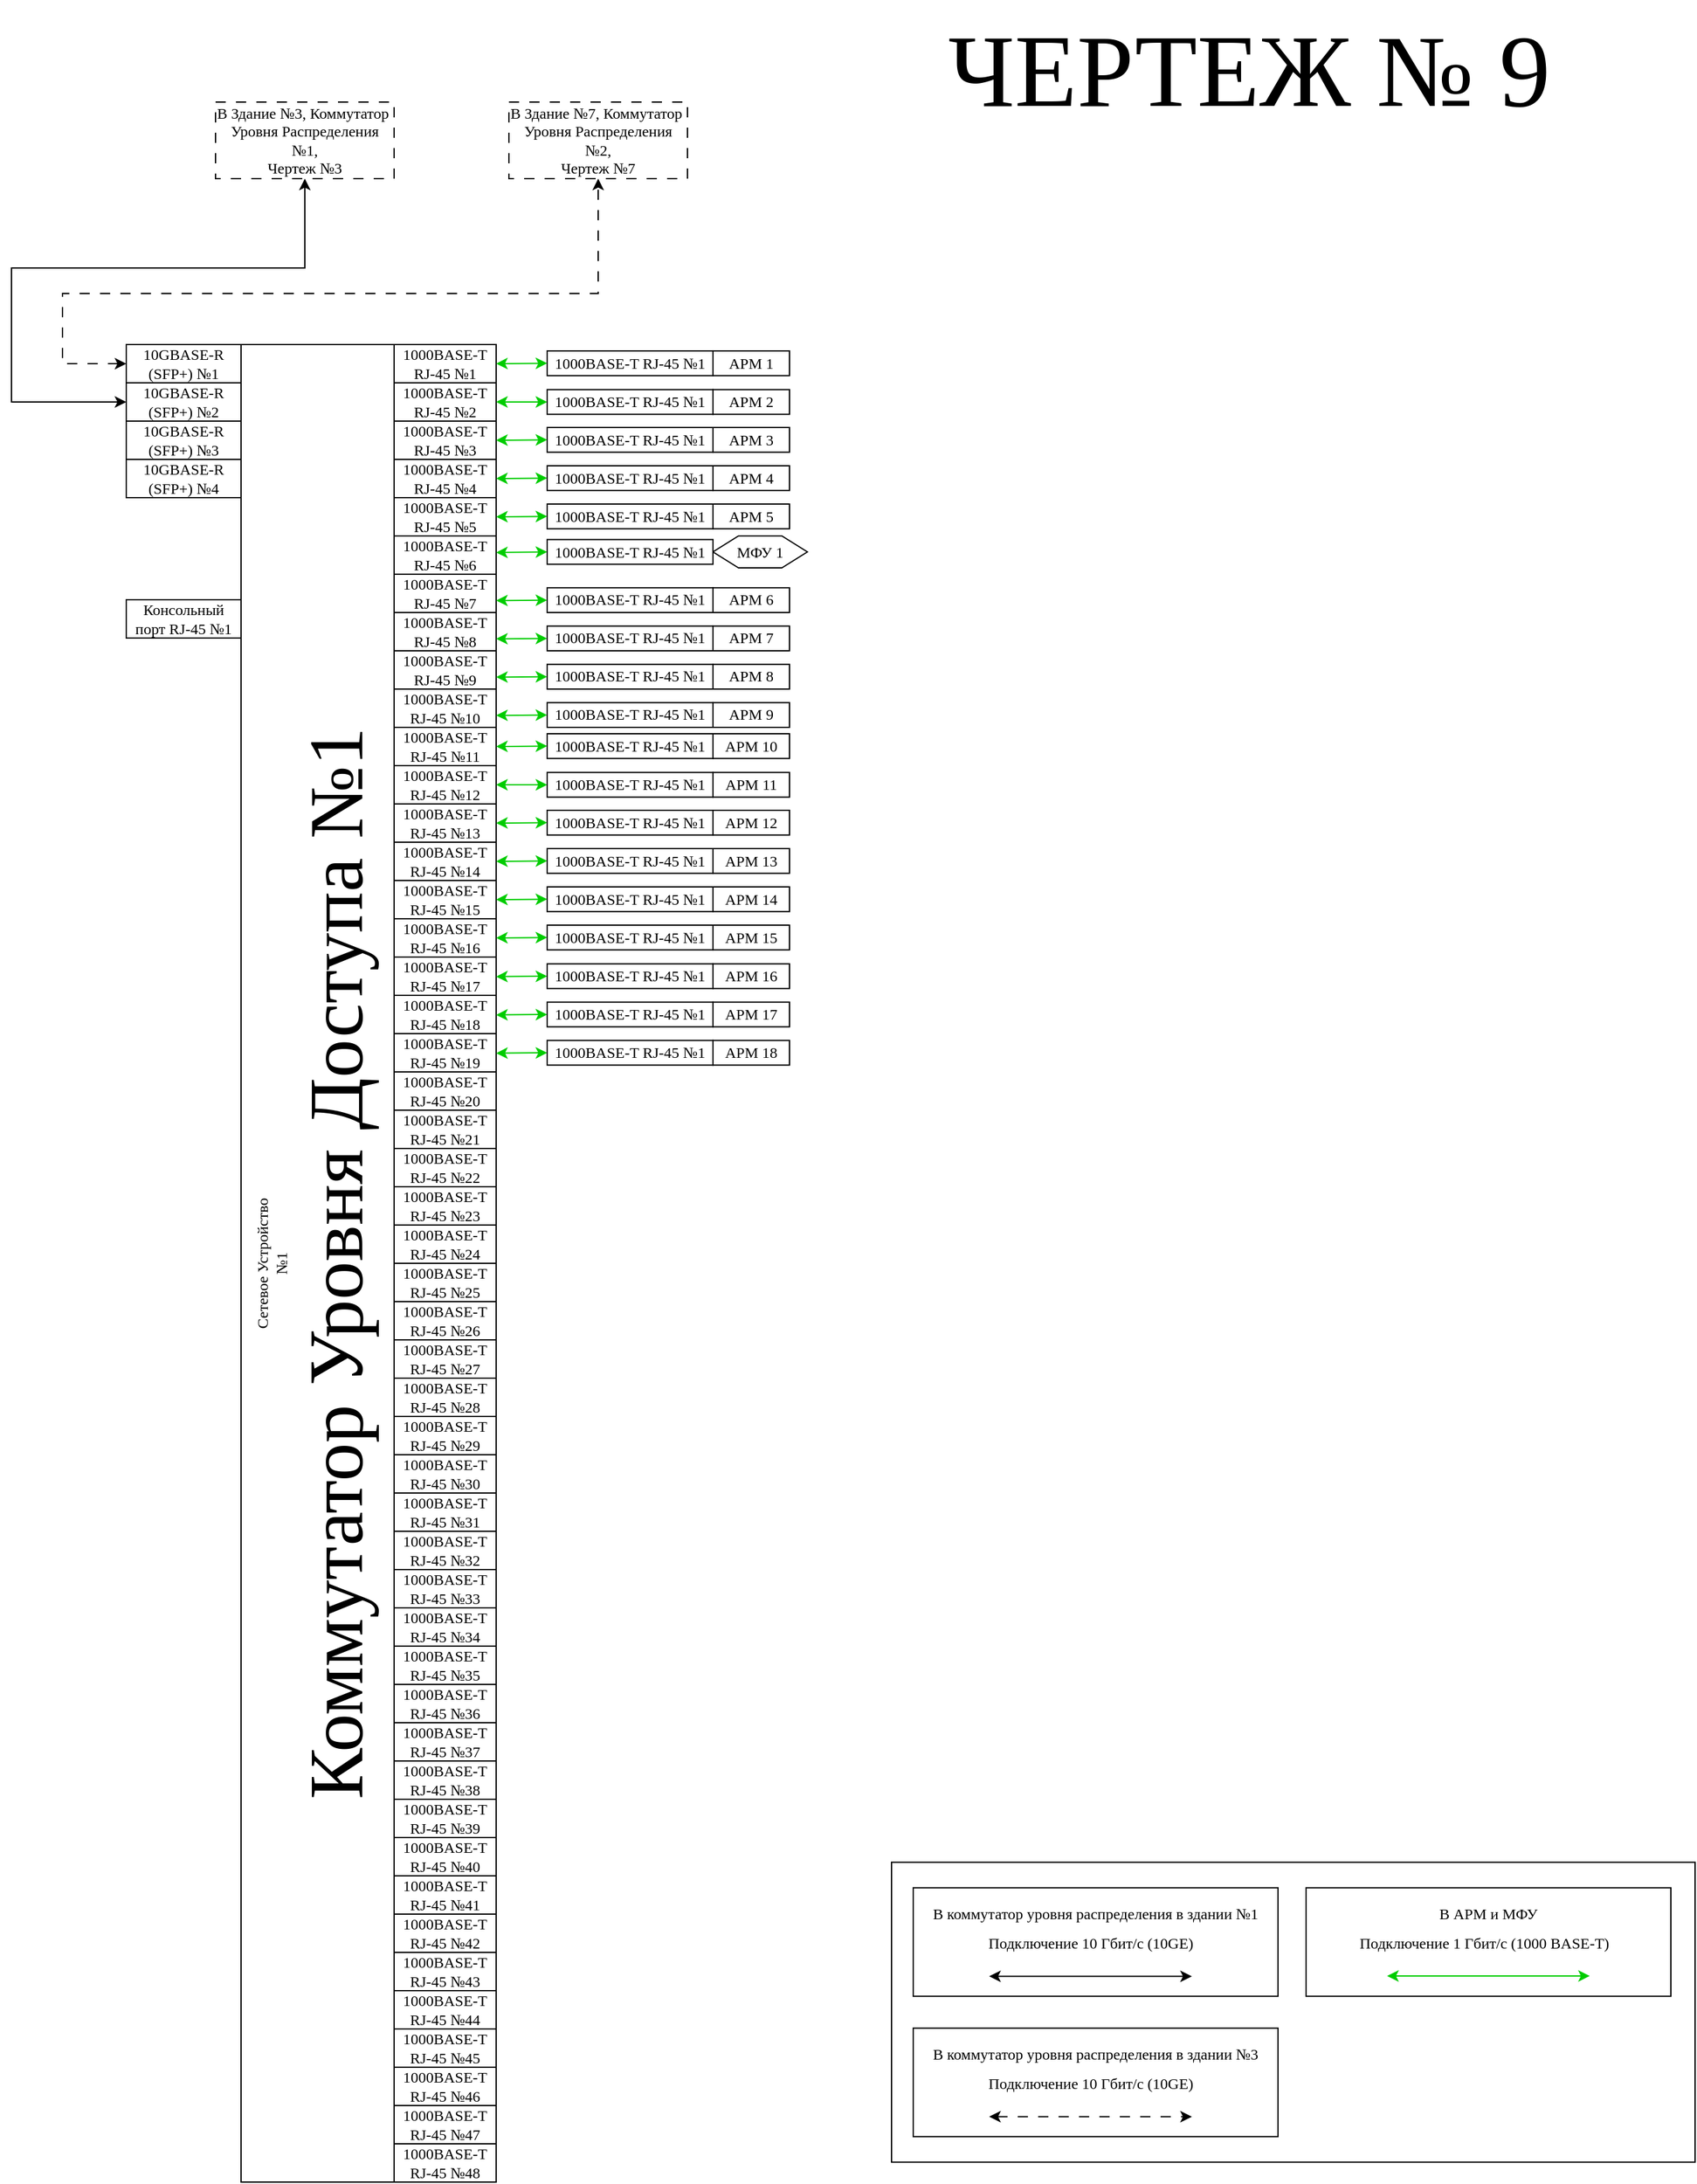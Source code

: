 <mxfile version="24.4.10" type="device">
  <diagram name="Страница — 1" id="XiQpm0jNWGv7Rn1aHyVG">
    <mxGraphModel dx="2759" dy="1755" grid="1" gridSize="10" guides="1" tooltips="1" connect="1" arrows="1" fold="1" page="1" pageScale="1" pageWidth="827" pageHeight="1169" math="0" shadow="0">
      <root>
        <mxCell id="0" />
        <mxCell id="1" parent="0" />
        <mxCell id="OFPGEUJN2Y198CotKGJO-129" value="&lt;font style=&quot;font-size: 80px;&quot;&gt;ЧЕРТЕЖ № 9&lt;/font&gt;" style="text;html=1;align=center;verticalAlign=middle;resizable=0;points=[];autosize=1;strokeColor=none;fillColor=none;fontFamily=Times New Roman;" parent="1" vertex="1">
          <mxGeometry x="-750" y="-1130" width="500" height="110" as="geometry" />
        </mxCell>
        <mxCell id="OFPGEUJN2Y198CotKGJO-131" value="В Здание №3, Коммутатор&amp;nbsp; Уровня Распределения №1,&lt;div&gt;Чертеж №3&lt;/div&gt;" style="rounded=0;whiteSpace=wrap;html=1;dashed=1;dashPattern=8 8;fontFamily=Times New Roman;" parent="1" vertex="1">
          <mxGeometry x="-1310" y="-1050" width="140" height="60" as="geometry" />
        </mxCell>
        <mxCell id="SGEBwbaLK6kEgfYzg3Sn-1" value="" style="group;strokeWidth=1;fontFamily=Times New Roman;horizontal=0;" parent="1" vertex="1" connectable="0">
          <mxGeometry x="-1380" y="-860" width="290" height="1440" as="geometry" />
        </mxCell>
        <mxCell id="SGEBwbaLK6kEgfYzg3Sn-2" value="Сетевое Устройство&lt;br style=&quot;border-color: var(--border-color);&quot;&gt;&lt;span style=&quot;border-color: var(--border-color); background-color: rgb(255, 255, 255);&quot;&gt;№1&lt;/span&gt;&lt;br style=&quot;border-color: var(--border-color);&quot;&gt;&lt;font style=&quot;border-color: var(--border-color); font-size: 60px;&quot;&gt;Коммутатор Уровня Доступа&amp;nbsp;№1&lt;/font&gt;" style="rounded=0;whiteSpace=wrap;html=1;strokeWidth=1;fontFamily=Times New Roman;horizontal=0;" parent="SGEBwbaLK6kEgfYzg3Sn-1" vertex="1">
          <mxGeometry x="90" width="120" height="1440" as="geometry" />
        </mxCell>
        <mxCell id="SGEBwbaLK6kEgfYzg3Sn-3" value="1000BASE-T&lt;br&gt;RJ-45 №1" style="rounded=0;whiteSpace=wrap;html=1;strokeWidth=1;fontFamily=Times New Roman;" parent="SGEBwbaLK6kEgfYzg3Sn-1" vertex="1">
          <mxGeometry x="210" width="80" height="30" as="geometry" />
        </mxCell>
        <mxCell id="SGEBwbaLK6kEgfYzg3Sn-4" value="1000BASE-T&lt;br&gt;RJ-45 №2" style="rounded=0;whiteSpace=wrap;html=1;strokeWidth=1;fontFamily=Times New Roman;" parent="SGEBwbaLK6kEgfYzg3Sn-1" vertex="1">
          <mxGeometry x="210" y="30" width="80" height="30" as="geometry" />
        </mxCell>
        <mxCell id="SGEBwbaLK6kEgfYzg3Sn-5" value="1000BASE-T&lt;br&gt;RJ-45 №3" style="rounded=0;whiteSpace=wrap;html=1;strokeWidth=1;fontFamily=Times New Roman;" parent="SGEBwbaLK6kEgfYzg3Sn-1" vertex="1">
          <mxGeometry x="210" y="60" width="80" height="30" as="geometry" />
        </mxCell>
        <mxCell id="SGEBwbaLK6kEgfYzg3Sn-6" value="1000BASE-T&lt;br&gt;RJ-45 №4" style="rounded=0;whiteSpace=wrap;html=1;strokeWidth=1;fontFamily=Times New Roman;" parent="SGEBwbaLK6kEgfYzg3Sn-1" vertex="1">
          <mxGeometry x="210" y="90" width="80" height="30" as="geometry" />
        </mxCell>
        <mxCell id="SGEBwbaLK6kEgfYzg3Sn-7" value="1000BASE-T&lt;br&gt;RJ-45 №5" style="rounded=0;whiteSpace=wrap;html=1;strokeWidth=1;fontFamily=Times New Roman;" parent="SGEBwbaLK6kEgfYzg3Sn-1" vertex="1">
          <mxGeometry x="210" y="120" width="80" height="30" as="geometry" />
        </mxCell>
        <mxCell id="SGEBwbaLK6kEgfYzg3Sn-8" value="1000BASE-T&lt;br&gt;RJ-45 №6" style="rounded=0;whiteSpace=wrap;html=1;strokeWidth=1;fontFamily=Times New Roman;" parent="SGEBwbaLK6kEgfYzg3Sn-1" vertex="1">
          <mxGeometry x="210" y="150" width="80" height="30" as="geometry" />
        </mxCell>
        <mxCell id="SGEBwbaLK6kEgfYzg3Sn-9" value="1000BASE-T&lt;br&gt;RJ-45 №7" style="rounded=0;whiteSpace=wrap;html=1;strokeWidth=1;fontFamily=Times New Roman;" parent="SGEBwbaLK6kEgfYzg3Sn-1" vertex="1">
          <mxGeometry x="210" y="180" width="80" height="30" as="geometry" />
        </mxCell>
        <mxCell id="SGEBwbaLK6kEgfYzg3Sn-10" value="1000BASE-T&lt;br&gt;RJ-45 №8" style="rounded=0;whiteSpace=wrap;html=1;strokeWidth=1;fontFamily=Times New Roman;" parent="SGEBwbaLK6kEgfYzg3Sn-1" vertex="1">
          <mxGeometry x="210" y="210" width="80" height="30" as="geometry" />
        </mxCell>
        <mxCell id="SGEBwbaLK6kEgfYzg3Sn-11" value="1000BASE-T&lt;br&gt;RJ-45 №9" style="rounded=0;whiteSpace=wrap;html=1;strokeWidth=1;fontFamily=Times New Roman;" parent="SGEBwbaLK6kEgfYzg3Sn-1" vertex="1">
          <mxGeometry x="210" y="240" width="80" height="30" as="geometry" />
        </mxCell>
        <mxCell id="SGEBwbaLK6kEgfYzg3Sn-12" value="1000BASE-T&lt;br&gt;RJ-45 №10" style="rounded=0;whiteSpace=wrap;html=1;strokeWidth=1;fontFamily=Times New Roman;" parent="SGEBwbaLK6kEgfYzg3Sn-1" vertex="1">
          <mxGeometry x="210" y="270" width="80" height="30" as="geometry" />
        </mxCell>
        <mxCell id="SGEBwbaLK6kEgfYzg3Sn-13" value="1000BASE-T&lt;br&gt;RJ-45 №11" style="rounded=0;whiteSpace=wrap;html=1;strokeWidth=1;fontFamily=Times New Roman;" parent="SGEBwbaLK6kEgfYzg3Sn-1" vertex="1">
          <mxGeometry x="210" y="300" width="80" height="30" as="geometry" />
        </mxCell>
        <mxCell id="SGEBwbaLK6kEgfYzg3Sn-14" value="1000BASE-T&lt;br&gt;RJ-45 №12" style="rounded=0;whiteSpace=wrap;html=1;strokeWidth=1;fontFamily=Times New Roman;" parent="SGEBwbaLK6kEgfYzg3Sn-1" vertex="1">
          <mxGeometry x="210" y="330" width="80" height="30" as="geometry" />
        </mxCell>
        <mxCell id="SGEBwbaLK6kEgfYzg3Sn-15" value="1000BASE-T&lt;br&gt;RJ-45 №13" style="rounded=0;whiteSpace=wrap;html=1;strokeWidth=1;fontFamily=Times New Roman;" parent="SGEBwbaLK6kEgfYzg3Sn-1" vertex="1">
          <mxGeometry x="210" y="360" width="80" height="30" as="geometry" />
        </mxCell>
        <mxCell id="SGEBwbaLK6kEgfYzg3Sn-16" value="1000BASE-T&lt;br&gt;RJ-45 №14" style="rounded=0;whiteSpace=wrap;html=1;strokeWidth=1;fontFamily=Times New Roman;" parent="SGEBwbaLK6kEgfYzg3Sn-1" vertex="1">
          <mxGeometry x="210" y="390" width="80" height="30" as="geometry" />
        </mxCell>
        <mxCell id="SGEBwbaLK6kEgfYzg3Sn-17" value="1000BASE-T&lt;br&gt;RJ-45 №15" style="rounded=0;whiteSpace=wrap;html=1;strokeWidth=1;fontFamily=Times New Roman;" parent="SGEBwbaLK6kEgfYzg3Sn-1" vertex="1">
          <mxGeometry x="210" y="420" width="80" height="30" as="geometry" />
        </mxCell>
        <mxCell id="SGEBwbaLK6kEgfYzg3Sn-18" value="1000BASE-T&lt;br&gt;RJ-45 №16" style="rounded=0;whiteSpace=wrap;html=1;strokeWidth=1;fontFamily=Times New Roman;" parent="SGEBwbaLK6kEgfYzg3Sn-1" vertex="1">
          <mxGeometry x="210" y="450" width="80" height="30" as="geometry" />
        </mxCell>
        <mxCell id="SGEBwbaLK6kEgfYzg3Sn-19" value="1000BASE-T&lt;br&gt;RJ-45 №17" style="rounded=0;whiteSpace=wrap;html=1;strokeWidth=1;fontFamily=Times New Roman;" parent="SGEBwbaLK6kEgfYzg3Sn-1" vertex="1">
          <mxGeometry x="210" y="480" width="80" height="30" as="geometry" />
        </mxCell>
        <mxCell id="SGEBwbaLK6kEgfYzg3Sn-20" value="1000BASE-T&lt;br&gt;RJ-45 №18" style="rounded=0;whiteSpace=wrap;html=1;strokeWidth=1;fontFamily=Times New Roman;" parent="SGEBwbaLK6kEgfYzg3Sn-1" vertex="1">
          <mxGeometry x="210" y="510" width="80" height="30" as="geometry" />
        </mxCell>
        <mxCell id="SGEBwbaLK6kEgfYzg3Sn-21" value="1000BASE-T&lt;br&gt;RJ-45 №19" style="rounded=0;whiteSpace=wrap;html=1;strokeWidth=1;fontFamily=Times New Roman;" parent="SGEBwbaLK6kEgfYzg3Sn-1" vertex="1">
          <mxGeometry x="210" y="540" width="80" height="30" as="geometry" />
        </mxCell>
        <mxCell id="SGEBwbaLK6kEgfYzg3Sn-22" value="1000BASE-T&lt;br&gt;RJ-45 №20" style="rounded=0;whiteSpace=wrap;html=1;strokeWidth=1;fontFamily=Times New Roman;" parent="SGEBwbaLK6kEgfYzg3Sn-1" vertex="1">
          <mxGeometry x="210" y="570" width="80" height="30" as="geometry" />
        </mxCell>
        <mxCell id="SGEBwbaLK6kEgfYzg3Sn-23" value="1000BASE-T&lt;br&gt;RJ-45 №21" style="rounded=0;whiteSpace=wrap;html=1;strokeWidth=1;fontFamily=Times New Roman;" parent="SGEBwbaLK6kEgfYzg3Sn-1" vertex="1">
          <mxGeometry x="210" y="600" width="80" height="30" as="geometry" />
        </mxCell>
        <mxCell id="SGEBwbaLK6kEgfYzg3Sn-24" value="1000BASE-T&lt;br&gt;RJ-45 №22" style="rounded=0;whiteSpace=wrap;html=1;strokeWidth=1;fontFamily=Times New Roman;" parent="SGEBwbaLK6kEgfYzg3Sn-1" vertex="1">
          <mxGeometry x="210" y="630" width="80" height="30" as="geometry" />
        </mxCell>
        <mxCell id="SGEBwbaLK6kEgfYzg3Sn-25" value="1000BASE-T&lt;br&gt;RJ-45 №23" style="rounded=0;whiteSpace=wrap;html=1;strokeWidth=1;fontFamily=Times New Roman;" parent="SGEBwbaLK6kEgfYzg3Sn-1" vertex="1">
          <mxGeometry x="210" y="660" width="80" height="30" as="geometry" />
        </mxCell>
        <mxCell id="SGEBwbaLK6kEgfYzg3Sn-26" value="1000BASE-T&lt;br&gt;RJ-45 №24" style="rounded=0;whiteSpace=wrap;html=1;strokeWidth=1;fontFamily=Times New Roman;" parent="SGEBwbaLK6kEgfYzg3Sn-1" vertex="1">
          <mxGeometry x="210" y="690" width="80" height="30" as="geometry" />
        </mxCell>
        <mxCell id="SGEBwbaLK6kEgfYzg3Sn-27" value="1000BASE-T&lt;br&gt;RJ-45 №25" style="rounded=0;whiteSpace=wrap;html=1;strokeWidth=1;fontFamily=Times New Roman;" parent="SGEBwbaLK6kEgfYzg3Sn-1" vertex="1">
          <mxGeometry x="210" y="720" width="80" height="30" as="geometry" />
        </mxCell>
        <mxCell id="SGEBwbaLK6kEgfYzg3Sn-28" value="1000BASE-T&lt;br&gt;RJ-45 №26" style="rounded=0;whiteSpace=wrap;html=1;strokeWidth=1;fontFamily=Times New Roman;" parent="SGEBwbaLK6kEgfYzg3Sn-1" vertex="1">
          <mxGeometry x="210" y="750" width="80" height="30" as="geometry" />
        </mxCell>
        <mxCell id="SGEBwbaLK6kEgfYzg3Sn-29" value="1000BASE-T&lt;br&gt;RJ-45 №27" style="rounded=0;whiteSpace=wrap;html=1;strokeWidth=1;fontFamily=Times New Roman;" parent="SGEBwbaLK6kEgfYzg3Sn-1" vertex="1">
          <mxGeometry x="210" y="780" width="80" height="30" as="geometry" />
        </mxCell>
        <mxCell id="SGEBwbaLK6kEgfYzg3Sn-30" value="1000BASE-T&lt;br&gt;RJ-45 №28" style="rounded=0;whiteSpace=wrap;html=1;strokeWidth=1;fontFamily=Times New Roman;" parent="SGEBwbaLK6kEgfYzg3Sn-1" vertex="1">
          <mxGeometry x="210" y="810" width="80" height="30" as="geometry" />
        </mxCell>
        <mxCell id="SGEBwbaLK6kEgfYzg3Sn-31" value="1000BASE-T&lt;br&gt;RJ-45 №29" style="rounded=0;whiteSpace=wrap;html=1;strokeWidth=1;fontFamily=Times New Roman;" parent="SGEBwbaLK6kEgfYzg3Sn-1" vertex="1">
          <mxGeometry x="210" y="840" width="80" height="30" as="geometry" />
        </mxCell>
        <mxCell id="SGEBwbaLK6kEgfYzg3Sn-32" value="1000BASE-T&lt;br&gt;RJ-45 №30" style="rounded=0;whiteSpace=wrap;html=1;strokeWidth=1;fontFamily=Times New Roman;" parent="SGEBwbaLK6kEgfYzg3Sn-1" vertex="1">
          <mxGeometry x="210" y="870" width="80" height="30" as="geometry" />
        </mxCell>
        <mxCell id="SGEBwbaLK6kEgfYzg3Sn-33" value="1000BASE-T&lt;br&gt;RJ-45 №31" style="rounded=0;whiteSpace=wrap;html=1;strokeWidth=1;fontFamily=Times New Roman;" parent="SGEBwbaLK6kEgfYzg3Sn-1" vertex="1">
          <mxGeometry x="210" y="900" width="80" height="30" as="geometry" />
        </mxCell>
        <mxCell id="SGEBwbaLK6kEgfYzg3Sn-34" value="1000BASE-T&lt;br&gt;RJ-45 №32" style="rounded=0;whiteSpace=wrap;html=1;strokeWidth=1;fontFamily=Times New Roman;" parent="SGEBwbaLK6kEgfYzg3Sn-1" vertex="1">
          <mxGeometry x="210" y="930" width="80" height="30" as="geometry" />
        </mxCell>
        <mxCell id="SGEBwbaLK6kEgfYzg3Sn-35" value="10GBASE-R&lt;br&gt;(SFP+) №1" style="rounded=0;whiteSpace=wrap;html=1;strokeWidth=1;fontFamily=Times New Roman;" parent="SGEBwbaLK6kEgfYzg3Sn-1" vertex="1">
          <mxGeometry width="90" height="30" as="geometry" />
        </mxCell>
        <mxCell id="SGEBwbaLK6kEgfYzg3Sn-36" value="10GBASE-R&lt;br&gt;(SFP+) №2" style="rounded=0;whiteSpace=wrap;html=1;strokeWidth=1;fontFamily=Times New Roman;" parent="SGEBwbaLK6kEgfYzg3Sn-1" vertex="1">
          <mxGeometry y="30" width="90" height="30" as="geometry" />
        </mxCell>
        <mxCell id="SGEBwbaLK6kEgfYzg3Sn-37" value="10GBASE-R&lt;br&gt;(SFP+) №3" style="rounded=0;whiteSpace=wrap;html=1;strokeWidth=1;fontFamily=Times New Roman;" parent="SGEBwbaLK6kEgfYzg3Sn-1" vertex="1">
          <mxGeometry y="60" width="90" height="30" as="geometry" />
        </mxCell>
        <mxCell id="SGEBwbaLK6kEgfYzg3Sn-38" value="10GBASE-R&lt;br&gt;(SFP+) №4" style="rounded=0;whiteSpace=wrap;html=1;strokeWidth=1;fontFamily=Times New Roman;" parent="SGEBwbaLK6kEgfYzg3Sn-1" vertex="1">
          <mxGeometry y="90" width="90" height="30" as="geometry" />
        </mxCell>
        <mxCell id="SGEBwbaLK6kEgfYzg3Sn-39" value="Консольный порт RJ-45 №1" style="rounded=0;whiteSpace=wrap;html=1;strokeWidth=1;fontFamily=Times New Roman;" parent="SGEBwbaLK6kEgfYzg3Sn-1" vertex="1">
          <mxGeometry y="200" width="90" height="30" as="geometry" />
        </mxCell>
        <mxCell id="SGEBwbaLK6kEgfYzg3Sn-40" value="1000BASE-T&lt;br&gt;RJ-45 №33" style="rounded=0;whiteSpace=wrap;html=1;strokeWidth=1;fontFamily=Times New Roman;" parent="SGEBwbaLK6kEgfYzg3Sn-1" vertex="1">
          <mxGeometry x="210" y="960" width="80" height="30" as="geometry" />
        </mxCell>
        <mxCell id="SGEBwbaLK6kEgfYzg3Sn-41" value="1000BASE-T&lt;br&gt;RJ-45 №35" style="rounded=0;whiteSpace=wrap;html=1;strokeWidth=1;fontFamily=Times New Roman;" parent="SGEBwbaLK6kEgfYzg3Sn-1" vertex="1">
          <mxGeometry x="210" y="1020" width="80" height="30" as="geometry" />
        </mxCell>
        <mxCell id="SGEBwbaLK6kEgfYzg3Sn-42" value="1000BASE-T&lt;br&gt;RJ-45 №36" style="rounded=0;whiteSpace=wrap;html=1;strokeWidth=1;fontFamily=Times New Roman;" parent="SGEBwbaLK6kEgfYzg3Sn-1" vertex="1">
          <mxGeometry x="210" y="1050" width="80" height="30" as="geometry" />
        </mxCell>
        <mxCell id="SGEBwbaLK6kEgfYzg3Sn-43" value="1000BASE-T&lt;br&gt;RJ-45 №37" style="rounded=0;whiteSpace=wrap;html=1;strokeWidth=1;fontFamily=Times New Roman;" parent="SGEBwbaLK6kEgfYzg3Sn-1" vertex="1">
          <mxGeometry x="210" y="1080" width="80" height="30" as="geometry" />
        </mxCell>
        <mxCell id="SGEBwbaLK6kEgfYzg3Sn-44" value="1000BASE-T&lt;br&gt;RJ-45 №38" style="rounded=0;whiteSpace=wrap;html=1;strokeWidth=1;fontFamily=Times New Roman;" parent="SGEBwbaLK6kEgfYzg3Sn-1" vertex="1">
          <mxGeometry x="210" y="1110" width="80" height="30" as="geometry" />
        </mxCell>
        <mxCell id="SGEBwbaLK6kEgfYzg3Sn-45" value="1000BASE-T&lt;br&gt;RJ-45 №39" style="rounded=0;whiteSpace=wrap;html=1;strokeWidth=1;fontFamily=Times New Roman;" parent="SGEBwbaLK6kEgfYzg3Sn-1" vertex="1">
          <mxGeometry x="210" y="1140" width="80" height="30" as="geometry" />
        </mxCell>
        <mxCell id="SGEBwbaLK6kEgfYzg3Sn-46" value="1000BASE-T&lt;br&gt;RJ-45 №40" style="rounded=0;whiteSpace=wrap;html=1;strokeWidth=1;fontFamily=Times New Roman;" parent="SGEBwbaLK6kEgfYzg3Sn-1" vertex="1">
          <mxGeometry x="210" y="1170" width="80" height="30" as="geometry" />
        </mxCell>
        <mxCell id="SGEBwbaLK6kEgfYzg3Sn-47" value="1000BASE-T&lt;br&gt;RJ-45 №41" style="rounded=0;whiteSpace=wrap;html=1;strokeWidth=1;fontFamily=Times New Roman;" parent="SGEBwbaLK6kEgfYzg3Sn-1" vertex="1">
          <mxGeometry x="210" y="1200" width="80" height="30" as="geometry" />
        </mxCell>
        <mxCell id="SGEBwbaLK6kEgfYzg3Sn-48" value="1000BASE-T&lt;br&gt;RJ-45 №42" style="rounded=0;whiteSpace=wrap;html=1;strokeWidth=1;fontFamily=Times New Roman;" parent="SGEBwbaLK6kEgfYzg3Sn-1" vertex="1">
          <mxGeometry x="210" y="1230" width="80" height="30" as="geometry" />
        </mxCell>
        <mxCell id="SGEBwbaLK6kEgfYzg3Sn-49" value="1000BASE-T&lt;br&gt;RJ-45 №43" style="rounded=0;whiteSpace=wrap;html=1;strokeWidth=1;fontFamily=Times New Roman;" parent="SGEBwbaLK6kEgfYzg3Sn-1" vertex="1">
          <mxGeometry x="210" y="1260" width="80" height="30" as="geometry" />
        </mxCell>
        <mxCell id="SGEBwbaLK6kEgfYzg3Sn-50" value="1000BASE-T&lt;br&gt;RJ-45 №44" style="rounded=0;whiteSpace=wrap;html=1;strokeWidth=1;fontFamily=Times New Roman;" parent="SGEBwbaLK6kEgfYzg3Sn-1" vertex="1">
          <mxGeometry x="210" y="1290" width="80" height="30" as="geometry" />
        </mxCell>
        <mxCell id="SGEBwbaLK6kEgfYzg3Sn-51" value="1000BASE-T&lt;br&gt;RJ-45 №45" style="rounded=0;whiteSpace=wrap;html=1;strokeWidth=1;fontFamily=Times New Roman;" parent="SGEBwbaLK6kEgfYzg3Sn-1" vertex="1">
          <mxGeometry x="210" y="1320" width="80" height="30" as="geometry" />
        </mxCell>
        <mxCell id="SGEBwbaLK6kEgfYzg3Sn-52" value="1000BASE-T&lt;br&gt;RJ-45 №46" style="rounded=0;whiteSpace=wrap;html=1;strokeWidth=1;fontFamily=Times New Roman;" parent="SGEBwbaLK6kEgfYzg3Sn-1" vertex="1">
          <mxGeometry x="210" y="1350" width="80" height="30" as="geometry" />
        </mxCell>
        <mxCell id="SGEBwbaLK6kEgfYzg3Sn-53" value="1000BASE-T&lt;br&gt;RJ-45 №47" style="rounded=0;whiteSpace=wrap;html=1;strokeWidth=1;fontFamily=Times New Roman;" parent="SGEBwbaLK6kEgfYzg3Sn-1" vertex="1">
          <mxGeometry x="210" y="1380" width="80" height="30" as="geometry" />
        </mxCell>
        <mxCell id="SGEBwbaLK6kEgfYzg3Sn-54" value="1000BASE-T&lt;br&gt;RJ-45 №48" style="rounded=0;whiteSpace=wrap;html=1;strokeWidth=1;fontFamily=Times New Roman;" parent="SGEBwbaLK6kEgfYzg3Sn-1" vertex="1">
          <mxGeometry x="210" y="1410" width="80" height="30" as="geometry" />
        </mxCell>
        <mxCell id="SGEBwbaLK6kEgfYzg3Sn-55" value="1000BASE-T&lt;br&gt;RJ-45 №34" style="rounded=0;whiteSpace=wrap;html=1;strokeWidth=1;fontFamily=Times New Roman;" parent="SGEBwbaLK6kEgfYzg3Sn-1" vertex="1">
          <mxGeometry x="210" y="990" width="80" height="30" as="geometry" />
        </mxCell>
        <mxCell id="SGEBwbaLK6kEgfYzg3Sn-56" value="" style="group;strokeWidth=1;fontFamily=Times New Roman;" parent="1" vertex="1" connectable="0">
          <mxGeometry x="-1050" y="-824.68" width="190" height="19.36" as="geometry" />
        </mxCell>
        <mxCell id="SGEBwbaLK6kEgfYzg3Sn-57" value="" style="group;strokeWidth=1;fontFamily=Times New Roman;" parent="SGEBwbaLK6kEgfYzg3Sn-56" vertex="1" connectable="0">
          <mxGeometry width="140" height="19.36" as="geometry" />
        </mxCell>
        <mxCell id="SGEBwbaLK6kEgfYzg3Sn-58" value="&lt;font style=&quot;font-size: 12px;&quot;&gt;1000BASE-T RJ-45 №1&lt;/font&gt;" style="rounded=0;whiteSpace=wrap;html=1;strokeWidth=1;fontFamily=Times New Roman;" parent="SGEBwbaLK6kEgfYzg3Sn-57" vertex="1">
          <mxGeometry width="130" height="19.36" as="geometry" />
        </mxCell>
        <mxCell id="SGEBwbaLK6kEgfYzg3Sn-59" value="АРМ 2" style="rounded=0;whiteSpace=wrap;html=1;strokeWidth=1;fontFamily=Times New Roman;" parent="SGEBwbaLK6kEgfYzg3Sn-56" vertex="1">
          <mxGeometry x="130" width="60" height="19.36" as="geometry" />
        </mxCell>
        <mxCell id="SGEBwbaLK6kEgfYzg3Sn-60" value="" style="endArrow=classic;startArrow=classic;html=1;rounded=0;strokeColor=#00CC00;entryX=0;entryY=0.5;entryDx=0;entryDy=0;exitX=1;exitY=0.5;exitDx=0;exitDy=0;fontFamily=Times New Roman;" parent="1" source="SGEBwbaLK6kEgfYzg3Sn-4" target="SGEBwbaLK6kEgfYzg3Sn-58" edge="1">
          <mxGeometry width="50" height="50" relative="1" as="geometry">
            <mxPoint x="-1150" y="-835" as="sourcePoint" />
            <mxPoint x="-1040" y="-836" as="targetPoint" />
          </mxGeometry>
        </mxCell>
        <mxCell id="SGEBwbaLK6kEgfYzg3Sn-61" value="" style="group;strokeWidth=1;fontFamily=Times New Roman;" parent="1" vertex="1" connectable="0">
          <mxGeometry x="-1050" y="-855" width="190" height="19.36" as="geometry" />
        </mxCell>
        <mxCell id="SGEBwbaLK6kEgfYzg3Sn-62" value="" style="group;strokeWidth=1;fontFamily=Times New Roman;" parent="SGEBwbaLK6kEgfYzg3Sn-61" vertex="1" connectable="0">
          <mxGeometry width="140" height="19.36" as="geometry" />
        </mxCell>
        <mxCell id="SGEBwbaLK6kEgfYzg3Sn-63" value="&lt;font style=&quot;font-size: 12px;&quot;&gt;1000BASE-T RJ-45 №1&lt;/font&gt;" style="rounded=0;whiteSpace=wrap;html=1;strokeWidth=1;fontFamily=Times New Roman;" parent="SGEBwbaLK6kEgfYzg3Sn-62" vertex="1">
          <mxGeometry width="130" height="19.36" as="geometry" />
        </mxCell>
        <mxCell id="SGEBwbaLK6kEgfYzg3Sn-64" value="АРМ 1" style="rounded=0;whiteSpace=wrap;html=1;strokeWidth=1;fontFamily=Times New Roman;" parent="SGEBwbaLK6kEgfYzg3Sn-61" vertex="1">
          <mxGeometry x="130" width="60" height="19.36" as="geometry" />
        </mxCell>
        <mxCell id="SGEBwbaLK6kEgfYzg3Sn-65" value="" style="endArrow=classic;startArrow=classic;html=1;rounded=0;strokeColor=#00CC00;entryX=0;entryY=0.5;entryDx=0;entryDy=0;exitX=1;exitY=0.5;exitDx=0;exitDy=0;fontFamily=Times New Roman;" parent="1" source="SGEBwbaLK6kEgfYzg3Sn-3" target="SGEBwbaLK6kEgfYzg3Sn-63" edge="1">
          <mxGeometry width="50" height="50" relative="1" as="geometry">
            <mxPoint x="-1080" y="-870.32" as="sourcePoint" />
            <mxPoint x="-970" y="-871.32" as="targetPoint" />
          </mxGeometry>
        </mxCell>
        <mxCell id="SGEBwbaLK6kEgfYzg3Sn-66" value="" style="group;strokeWidth=1;fontFamily=Times New Roman;" parent="1" vertex="1" connectable="0">
          <mxGeometry x="-1050" y="-795" width="190" height="19.36" as="geometry" />
        </mxCell>
        <mxCell id="SGEBwbaLK6kEgfYzg3Sn-67" value="" style="group;strokeWidth=1;fontFamily=Times New Roman;" parent="SGEBwbaLK6kEgfYzg3Sn-66" vertex="1" connectable="0">
          <mxGeometry width="140" height="19.36" as="geometry" />
        </mxCell>
        <mxCell id="SGEBwbaLK6kEgfYzg3Sn-68" value="&lt;font style=&quot;font-size: 12px;&quot;&gt;1000BASE-T RJ-45 №1&lt;/font&gt;" style="rounded=0;whiteSpace=wrap;html=1;strokeWidth=1;fontFamily=Times New Roman;" parent="SGEBwbaLK6kEgfYzg3Sn-67" vertex="1">
          <mxGeometry width="130" height="19.36" as="geometry" />
        </mxCell>
        <mxCell id="SGEBwbaLK6kEgfYzg3Sn-69" value="АРМ 3" style="rounded=0;whiteSpace=wrap;html=1;strokeWidth=1;fontFamily=Times New Roman;" parent="SGEBwbaLK6kEgfYzg3Sn-66" vertex="1">
          <mxGeometry x="130" width="60" height="19.36" as="geometry" />
        </mxCell>
        <mxCell id="SGEBwbaLK6kEgfYzg3Sn-70" value="" style="endArrow=classic;startArrow=classic;html=1;rounded=0;strokeColor=#00CC00;entryX=0;entryY=0.5;entryDx=0;entryDy=0;exitX=1;exitY=0.5;exitDx=0;exitDy=0;fontFamily=Times New Roman;" parent="1" source="SGEBwbaLK6kEgfYzg3Sn-5" target="SGEBwbaLK6kEgfYzg3Sn-68" edge="1">
          <mxGeometry width="50" height="50" relative="1" as="geometry">
            <mxPoint x="-1080" y="-800.32" as="sourcePoint" />
            <mxPoint x="-970" y="-801.32" as="targetPoint" />
          </mxGeometry>
        </mxCell>
        <mxCell id="SGEBwbaLK6kEgfYzg3Sn-71" value="" style="group;strokeWidth=1;fontFamily=Times New Roman;" parent="1" vertex="1" connectable="0">
          <mxGeometry x="-1050" y="-765" width="190" height="19.36" as="geometry" />
        </mxCell>
        <mxCell id="SGEBwbaLK6kEgfYzg3Sn-72" value="" style="group;strokeWidth=1;fontFamily=Times New Roman;" parent="SGEBwbaLK6kEgfYzg3Sn-71" vertex="1" connectable="0">
          <mxGeometry width="140" height="19.36" as="geometry" />
        </mxCell>
        <mxCell id="SGEBwbaLK6kEgfYzg3Sn-73" value="&lt;font style=&quot;font-size: 12px;&quot;&gt;1000BASE-T RJ-45 №1&lt;/font&gt;" style="rounded=0;whiteSpace=wrap;html=1;strokeWidth=1;fontFamily=Times New Roman;" parent="SGEBwbaLK6kEgfYzg3Sn-72" vertex="1">
          <mxGeometry width="130" height="19.36" as="geometry" />
        </mxCell>
        <mxCell id="SGEBwbaLK6kEgfYzg3Sn-74" value="АРМ 4" style="rounded=0;whiteSpace=wrap;html=1;strokeWidth=1;fontFamily=Times New Roman;" parent="SGEBwbaLK6kEgfYzg3Sn-71" vertex="1">
          <mxGeometry x="130" width="60" height="19.36" as="geometry" />
        </mxCell>
        <mxCell id="SGEBwbaLK6kEgfYzg3Sn-75" value="" style="group;strokeWidth=1;fontFamily=Times New Roman;" parent="1" vertex="1" connectable="0">
          <mxGeometry x="-1050" y="-735" width="190" height="19.36" as="geometry" />
        </mxCell>
        <mxCell id="SGEBwbaLK6kEgfYzg3Sn-76" value="" style="group;strokeWidth=1;fontFamily=Times New Roman;" parent="SGEBwbaLK6kEgfYzg3Sn-75" vertex="1" connectable="0">
          <mxGeometry width="140" height="19.36" as="geometry" />
        </mxCell>
        <mxCell id="SGEBwbaLK6kEgfYzg3Sn-77" value="&lt;font style=&quot;font-size: 12px;&quot;&gt;1000BASE-T RJ-45 №1&lt;/font&gt;" style="rounded=0;whiteSpace=wrap;html=1;strokeWidth=1;fontFamily=Times New Roman;" parent="SGEBwbaLK6kEgfYzg3Sn-76" vertex="1">
          <mxGeometry width="130" height="19.36" as="geometry" />
        </mxCell>
        <mxCell id="SGEBwbaLK6kEgfYzg3Sn-78" value="АРМ 5" style="rounded=0;whiteSpace=wrap;html=1;strokeWidth=1;fontFamily=Times New Roman;" parent="SGEBwbaLK6kEgfYzg3Sn-75" vertex="1">
          <mxGeometry x="130" width="60" height="19.36" as="geometry" />
        </mxCell>
        <mxCell id="SGEBwbaLK6kEgfYzg3Sn-79" value="" style="group;strokeWidth=1;fontFamily=Times New Roman;" parent="1" vertex="1" connectable="0">
          <mxGeometry x="-1050" y="-669.36" width="190" height="19.36" as="geometry" />
        </mxCell>
        <mxCell id="SGEBwbaLK6kEgfYzg3Sn-80" value="" style="group;strokeWidth=1;fontFamily=Times New Roman;" parent="SGEBwbaLK6kEgfYzg3Sn-79" vertex="1" connectable="0">
          <mxGeometry width="140" height="19.36" as="geometry" />
        </mxCell>
        <mxCell id="SGEBwbaLK6kEgfYzg3Sn-81" value="&lt;font style=&quot;font-size: 12px;&quot;&gt;1000BASE-T RJ-45 №1&lt;/font&gt;" style="rounded=0;whiteSpace=wrap;html=1;strokeWidth=1;fontFamily=Times New Roman;" parent="SGEBwbaLK6kEgfYzg3Sn-80" vertex="1">
          <mxGeometry width="130" height="19.36" as="geometry" />
        </mxCell>
        <mxCell id="SGEBwbaLK6kEgfYzg3Sn-82" value="АРМ 6" style="rounded=0;whiteSpace=wrap;html=1;strokeWidth=1;fontFamily=Times New Roman;" parent="SGEBwbaLK6kEgfYzg3Sn-79" vertex="1">
          <mxGeometry x="130" width="60" height="19.36" as="geometry" />
        </mxCell>
        <mxCell id="SGEBwbaLK6kEgfYzg3Sn-83" value="" style="group;strokeWidth=1;fontFamily=Times New Roman;" parent="1" vertex="1" connectable="0">
          <mxGeometry x="-1050" y="-639.36" width="190" height="19.36" as="geometry" />
        </mxCell>
        <mxCell id="SGEBwbaLK6kEgfYzg3Sn-84" value="" style="group;strokeWidth=1;fontFamily=Times New Roman;" parent="SGEBwbaLK6kEgfYzg3Sn-83" vertex="1" connectable="0">
          <mxGeometry width="140" height="19.36" as="geometry" />
        </mxCell>
        <mxCell id="SGEBwbaLK6kEgfYzg3Sn-85" value="&lt;font style=&quot;font-size: 12px;&quot;&gt;1000BASE-T RJ-45 №1&lt;/font&gt;" style="rounded=0;whiteSpace=wrap;html=1;strokeWidth=1;fontFamily=Times New Roman;" parent="SGEBwbaLK6kEgfYzg3Sn-84" vertex="1">
          <mxGeometry width="130" height="19.36" as="geometry" />
        </mxCell>
        <mxCell id="SGEBwbaLK6kEgfYzg3Sn-86" value="АРМ 7" style="rounded=0;whiteSpace=wrap;html=1;strokeWidth=1;fontFamily=Times New Roman;" parent="SGEBwbaLK6kEgfYzg3Sn-83" vertex="1">
          <mxGeometry x="130" width="60" height="19.36" as="geometry" />
        </mxCell>
        <mxCell id="SGEBwbaLK6kEgfYzg3Sn-87" value="" style="group;strokeWidth=1;fontFamily=Times New Roman;" parent="1" vertex="1" connectable="0">
          <mxGeometry x="-1050" y="-609.36" width="190" height="19.36" as="geometry" />
        </mxCell>
        <mxCell id="SGEBwbaLK6kEgfYzg3Sn-88" value="" style="group;strokeWidth=1;fontFamily=Times New Roman;" parent="SGEBwbaLK6kEgfYzg3Sn-87" vertex="1" connectable="0">
          <mxGeometry width="140" height="19.36" as="geometry" />
        </mxCell>
        <mxCell id="SGEBwbaLK6kEgfYzg3Sn-89" value="&lt;font style=&quot;font-size: 12px;&quot;&gt;1000BASE-T RJ-45 №1&lt;/font&gt;" style="rounded=0;whiteSpace=wrap;html=1;strokeWidth=1;fontFamily=Times New Roman;" parent="SGEBwbaLK6kEgfYzg3Sn-88" vertex="1">
          <mxGeometry width="130" height="19.36" as="geometry" />
        </mxCell>
        <mxCell id="SGEBwbaLK6kEgfYzg3Sn-90" value="АРМ 8" style="rounded=0;whiteSpace=wrap;html=1;strokeWidth=1;fontFamily=Times New Roman;" parent="SGEBwbaLK6kEgfYzg3Sn-87" vertex="1">
          <mxGeometry x="130" width="60" height="19.36" as="geometry" />
        </mxCell>
        <mxCell id="SGEBwbaLK6kEgfYzg3Sn-91" value="" style="group;strokeWidth=1;fontFamily=Times New Roman;" parent="1" vertex="1" connectable="0">
          <mxGeometry x="-1050" y="-579.36" width="190" height="19.36" as="geometry" />
        </mxCell>
        <mxCell id="SGEBwbaLK6kEgfYzg3Sn-92" value="" style="group;strokeWidth=1;fontFamily=Times New Roman;" parent="SGEBwbaLK6kEgfYzg3Sn-91" vertex="1" connectable="0">
          <mxGeometry width="140" height="19.36" as="geometry" />
        </mxCell>
        <mxCell id="SGEBwbaLK6kEgfYzg3Sn-93" value="&lt;font style=&quot;font-size: 12px;&quot;&gt;1000BASE-T RJ-45 №1&lt;/font&gt;" style="rounded=0;whiteSpace=wrap;html=1;strokeWidth=1;fontFamily=Times New Roman;" parent="SGEBwbaLK6kEgfYzg3Sn-92" vertex="1">
          <mxGeometry width="130" height="19.36" as="geometry" />
        </mxCell>
        <mxCell id="SGEBwbaLK6kEgfYzg3Sn-94" value="АРМ 9" style="rounded=0;whiteSpace=wrap;html=1;strokeWidth=1;fontFamily=Times New Roman;" parent="SGEBwbaLK6kEgfYzg3Sn-91" vertex="1">
          <mxGeometry x="130" width="60" height="19.36" as="geometry" />
        </mxCell>
        <mxCell id="SGEBwbaLK6kEgfYzg3Sn-95" value="" style="endArrow=classic;startArrow=classic;html=1;rounded=0;strokeColor=#00CC00;entryX=0;entryY=0.5;entryDx=0;entryDy=0;exitX=1;exitY=0.5;exitDx=0;exitDy=0;fontFamily=Times New Roman;" parent="1" target="SGEBwbaLK6kEgfYzg3Sn-93" edge="1">
          <mxGeometry width="50" height="50" relative="1" as="geometry">
            <mxPoint x="-1090" y="-569.36" as="sourcePoint" />
            <mxPoint x="-970" y="-595.68" as="targetPoint" />
          </mxGeometry>
        </mxCell>
        <mxCell id="SGEBwbaLK6kEgfYzg3Sn-96" value="" style="endArrow=classic;startArrow=classic;html=1;rounded=0;strokeColor=#00CC00;entryX=0;entryY=0.5;entryDx=0;entryDy=0;exitX=1;exitY=0.5;exitDx=0;exitDy=0;fontFamily=Times New Roman;" parent="1" target="SGEBwbaLK6kEgfYzg3Sn-89" edge="1">
          <mxGeometry width="50" height="50" relative="1" as="geometry">
            <mxPoint x="-1090" y="-599.36" as="sourcePoint" />
            <mxPoint x="-970" y="-625.68" as="targetPoint" />
          </mxGeometry>
        </mxCell>
        <mxCell id="SGEBwbaLK6kEgfYzg3Sn-97" value="" style="endArrow=classic;startArrow=classic;html=1;rounded=0;strokeColor=#00CC00;entryX=0;entryY=0.5;entryDx=0;entryDy=0;exitX=1;exitY=0.5;exitDx=0;exitDy=0;fontFamily=Times New Roman;" parent="1" target="SGEBwbaLK6kEgfYzg3Sn-85" edge="1">
          <mxGeometry width="50" height="50" relative="1" as="geometry">
            <mxPoint x="-1090" y="-629.36" as="sourcePoint" />
            <mxPoint x="-970" y="-655.68" as="targetPoint" />
          </mxGeometry>
        </mxCell>
        <mxCell id="SGEBwbaLK6kEgfYzg3Sn-98" value="" style="endArrow=classic;startArrow=classic;html=1;rounded=0;strokeColor=#00CC00;entryX=0;entryY=0.5;entryDx=0;entryDy=0;exitX=1;exitY=0.5;exitDx=0;exitDy=0;fontFamily=Times New Roman;" parent="1" target="SGEBwbaLK6kEgfYzg3Sn-81" edge="1">
          <mxGeometry width="50" height="50" relative="1" as="geometry">
            <mxPoint x="-1090" y="-659.36" as="sourcePoint" />
            <mxPoint x="-970" y="-685.68" as="targetPoint" />
          </mxGeometry>
        </mxCell>
        <mxCell id="SGEBwbaLK6kEgfYzg3Sn-99" value="" style="endArrow=classic;startArrow=classic;html=1;rounded=0;strokeColor=#00CC00;entryX=0;entryY=0.5;entryDx=0;entryDy=0;exitX=1;exitY=0.5;exitDx=0;exitDy=0;fontFamily=Times New Roman;" parent="1" source="SGEBwbaLK6kEgfYzg3Sn-7" target="SGEBwbaLK6kEgfYzg3Sn-77" edge="1">
          <mxGeometry width="50" height="50" relative="1" as="geometry">
            <mxPoint x="-1080" y="-750.32" as="sourcePoint" />
            <mxPoint x="-970" y="-751.32" as="targetPoint" />
          </mxGeometry>
        </mxCell>
        <mxCell id="SGEBwbaLK6kEgfYzg3Sn-100" value="" style="endArrow=classic;startArrow=classic;html=1;rounded=0;strokeColor=#00CC00;entryX=0;entryY=0.5;entryDx=0;entryDy=0;exitX=1;exitY=0.5;exitDx=0;exitDy=0;fontFamily=Times New Roman;" parent="1" source="SGEBwbaLK6kEgfYzg3Sn-6" target="SGEBwbaLK6kEgfYzg3Sn-73" edge="1">
          <mxGeometry width="50" height="50" relative="1" as="geometry">
            <mxPoint x="-1080" y="-780.32" as="sourcePoint" />
            <mxPoint x="-970" y="-781.32" as="targetPoint" />
          </mxGeometry>
        </mxCell>
        <mxCell id="SGEBwbaLK6kEgfYzg3Sn-106" value="" style="group;strokeWidth=1;fontFamily=Times New Roman;" parent="1" vertex="1" connectable="0">
          <mxGeometry x="-1050" y="-524.68" width="190" height="19.36" as="geometry" />
        </mxCell>
        <mxCell id="SGEBwbaLK6kEgfYzg3Sn-107" value="" style="group;strokeWidth=1;fontFamily=Times New Roman;" parent="SGEBwbaLK6kEgfYzg3Sn-106" vertex="1" connectable="0">
          <mxGeometry width="140" height="19.36" as="geometry" />
        </mxCell>
        <mxCell id="SGEBwbaLK6kEgfYzg3Sn-108" value="&lt;font style=&quot;font-size: 12px;&quot;&gt;1000BASE-T RJ-45 №1&lt;/font&gt;" style="rounded=0;whiteSpace=wrap;html=1;strokeWidth=1;fontFamily=Times New Roman;" parent="SGEBwbaLK6kEgfYzg3Sn-107" vertex="1">
          <mxGeometry width="130" height="19.36" as="geometry" />
        </mxCell>
        <mxCell id="SGEBwbaLK6kEgfYzg3Sn-109" value="АРМ 11" style="rounded=0;whiteSpace=wrap;html=1;strokeWidth=1;fontFamily=Times New Roman;" parent="SGEBwbaLK6kEgfYzg3Sn-106" vertex="1">
          <mxGeometry x="130" width="60" height="19.36" as="geometry" />
        </mxCell>
        <mxCell id="SGEBwbaLK6kEgfYzg3Sn-110" value="" style="group;strokeWidth=1;fontFamily=Times New Roman;" parent="1" vertex="1" connectable="0">
          <mxGeometry x="-1050" y="-555" width="190" height="19.36" as="geometry" />
        </mxCell>
        <mxCell id="SGEBwbaLK6kEgfYzg3Sn-111" value="" style="group;strokeWidth=1;fontFamily=Times New Roman;" parent="SGEBwbaLK6kEgfYzg3Sn-110" vertex="1" connectable="0">
          <mxGeometry width="140" height="19.36" as="geometry" />
        </mxCell>
        <mxCell id="SGEBwbaLK6kEgfYzg3Sn-112" value="&lt;font style=&quot;font-size: 12px;&quot;&gt;1000BASE-T RJ-45 №1&lt;/font&gt;" style="rounded=0;whiteSpace=wrap;html=1;strokeWidth=1;fontFamily=Times New Roman;" parent="SGEBwbaLK6kEgfYzg3Sn-111" vertex="1">
          <mxGeometry width="130" height="19.36" as="geometry" />
        </mxCell>
        <mxCell id="SGEBwbaLK6kEgfYzg3Sn-113" value="АРМ 10" style="rounded=0;whiteSpace=wrap;html=1;strokeWidth=1;fontFamily=Times New Roman;" parent="SGEBwbaLK6kEgfYzg3Sn-110" vertex="1">
          <mxGeometry x="130" width="60" height="19.36" as="geometry" />
        </mxCell>
        <mxCell id="SGEBwbaLK6kEgfYzg3Sn-114" value="" style="endArrow=classic;startArrow=classic;html=1;rounded=0;strokeColor=#00CC00;entryX=0;entryY=0.5;entryDx=0;entryDy=0;exitX=1;exitY=0.5;exitDx=0;exitDy=0;fontFamily=Times New Roman;" parent="1" source="SGEBwbaLK6kEgfYzg3Sn-13" target="SGEBwbaLK6kEgfYzg3Sn-112" edge="1">
          <mxGeometry width="50" height="50" relative="1" as="geometry">
            <mxPoint x="-1080" y="-550" as="sourcePoint" />
            <mxPoint x="-970" y="-570.32" as="targetPoint" />
          </mxGeometry>
        </mxCell>
        <mxCell id="SGEBwbaLK6kEgfYzg3Sn-115" value="" style="group;strokeWidth=1;fontFamily=Times New Roman;" parent="1" vertex="1" connectable="0">
          <mxGeometry x="-1050" y="-495" width="190" height="19.36" as="geometry" />
        </mxCell>
        <mxCell id="SGEBwbaLK6kEgfYzg3Sn-116" value="" style="group;strokeWidth=1;fontFamily=Times New Roman;" parent="SGEBwbaLK6kEgfYzg3Sn-115" vertex="1" connectable="0">
          <mxGeometry width="140" height="19.36" as="geometry" />
        </mxCell>
        <mxCell id="SGEBwbaLK6kEgfYzg3Sn-117" value="&lt;font style=&quot;font-size: 12px;&quot;&gt;1000BASE-T RJ-45 №1&lt;/font&gt;" style="rounded=0;whiteSpace=wrap;html=1;strokeWidth=1;fontFamily=Times New Roman;" parent="SGEBwbaLK6kEgfYzg3Sn-116" vertex="1">
          <mxGeometry width="130" height="19.36" as="geometry" />
        </mxCell>
        <mxCell id="SGEBwbaLK6kEgfYzg3Sn-118" value="АРМ 12" style="rounded=0;whiteSpace=wrap;html=1;strokeWidth=1;fontFamily=Times New Roman;" parent="SGEBwbaLK6kEgfYzg3Sn-115" vertex="1">
          <mxGeometry x="130" width="60" height="19.36" as="geometry" />
        </mxCell>
        <mxCell id="SGEBwbaLK6kEgfYzg3Sn-119" value="" style="endArrow=classic;startArrow=classic;html=1;rounded=0;strokeColor=#00CC00;entryX=0;entryY=0.5;entryDx=0;entryDy=0;exitX=1;exitY=0.5;exitDx=0;exitDy=0;fontFamily=Times New Roman;" parent="1" target="SGEBwbaLK6kEgfYzg3Sn-117" edge="1">
          <mxGeometry width="50" height="50" relative="1" as="geometry">
            <mxPoint x="-1090" y="-485" as="sourcePoint" />
            <mxPoint x="-970" y="-500.32" as="targetPoint" />
          </mxGeometry>
        </mxCell>
        <mxCell id="SGEBwbaLK6kEgfYzg3Sn-120" value="" style="group;strokeWidth=1;fontFamily=Times New Roman;" parent="1" vertex="1" connectable="0">
          <mxGeometry x="-1050" y="-465" width="190" height="19.36" as="geometry" />
        </mxCell>
        <mxCell id="SGEBwbaLK6kEgfYzg3Sn-121" value="" style="group;strokeWidth=1;fontFamily=Times New Roman;" parent="SGEBwbaLK6kEgfYzg3Sn-120" vertex="1" connectable="0">
          <mxGeometry width="140" height="19.36" as="geometry" />
        </mxCell>
        <mxCell id="SGEBwbaLK6kEgfYzg3Sn-122" value="&lt;font style=&quot;font-size: 12px;&quot;&gt;1000BASE-T RJ-45 №1&lt;/font&gt;" style="rounded=0;whiteSpace=wrap;html=1;strokeWidth=1;fontFamily=Times New Roman;" parent="SGEBwbaLK6kEgfYzg3Sn-121" vertex="1">
          <mxGeometry width="130" height="19.36" as="geometry" />
        </mxCell>
        <mxCell id="SGEBwbaLK6kEgfYzg3Sn-123" value="АРМ 13" style="rounded=0;whiteSpace=wrap;html=1;strokeWidth=1;fontFamily=Times New Roman;" parent="SGEBwbaLK6kEgfYzg3Sn-120" vertex="1">
          <mxGeometry x="130" width="60" height="19.36" as="geometry" />
        </mxCell>
        <mxCell id="SGEBwbaLK6kEgfYzg3Sn-124" value="" style="group;strokeWidth=1;fontFamily=Times New Roman;" parent="1" vertex="1" connectable="0">
          <mxGeometry x="-1050" y="-435" width="190" height="19.36" as="geometry" />
        </mxCell>
        <mxCell id="SGEBwbaLK6kEgfYzg3Sn-125" value="" style="group;strokeWidth=1;fontFamily=Times New Roman;" parent="SGEBwbaLK6kEgfYzg3Sn-124" vertex="1" connectable="0">
          <mxGeometry width="140" height="19.36" as="geometry" />
        </mxCell>
        <mxCell id="SGEBwbaLK6kEgfYzg3Sn-126" value="&lt;font style=&quot;font-size: 12px;&quot;&gt;1000BASE-T RJ-45 №1&lt;/font&gt;" style="rounded=0;whiteSpace=wrap;html=1;strokeWidth=1;fontFamily=Times New Roman;" parent="SGEBwbaLK6kEgfYzg3Sn-125" vertex="1">
          <mxGeometry width="130" height="19.36" as="geometry" />
        </mxCell>
        <mxCell id="SGEBwbaLK6kEgfYzg3Sn-127" value="АРМ 14" style="rounded=0;whiteSpace=wrap;html=1;strokeWidth=1;fontFamily=Times New Roman;" parent="SGEBwbaLK6kEgfYzg3Sn-124" vertex="1">
          <mxGeometry x="130" width="60" height="19.36" as="geometry" />
        </mxCell>
        <mxCell id="SGEBwbaLK6kEgfYzg3Sn-128" value="" style="group;strokeWidth=1;fontFamily=Times New Roman;" parent="1" vertex="1" connectable="0">
          <mxGeometry x="-1050" y="-405" width="190" height="19.36" as="geometry" />
        </mxCell>
        <mxCell id="SGEBwbaLK6kEgfYzg3Sn-129" value="" style="group;strokeWidth=1;fontFamily=Times New Roman;" parent="SGEBwbaLK6kEgfYzg3Sn-128" vertex="1" connectable="0">
          <mxGeometry width="140" height="19.36" as="geometry" />
        </mxCell>
        <mxCell id="SGEBwbaLK6kEgfYzg3Sn-130" value="&lt;font style=&quot;font-size: 12px;&quot;&gt;1000BASE-T RJ-45 №1&lt;/font&gt;" style="rounded=0;whiteSpace=wrap;html=1;strokeWidth=1;fontFamily=Times New Roman;" parent="SGEBwbaLK6kEgfYzg3Sn-129" vertex="1">
          <mxGeometry width="130" height="19.36" as="geometry" />
        </mxCell>
        <mxCell id="SGEBwbaLK6kEgfYzg3Sn-131" value="АРМ 15" style="rounded=0;whiteSpace=wrap;html=1;strokeWidth=1;fontFamily=Times New Roman;" parent="SGEBwbaLK6kEgfYzg3Sn-128" vertex="1">
          <mxGeometry x="130" width="60" height="19.36" as="geometry" />
        </mxCell>
        <mxCell id="SGEBwbaLK6kEgfYzg3Sn-132" value="" style="group;strokeWidth=1;fontFamily=Times New Roman;" parent="1" vertex="1" connectable="0">
          <mxGeometry x="-1050" y="-374.68" width="190" height="19.36" as="geometry" />
        </mxCell>
        <mxCell id="SGEBwbaLK6kEgfYzg3Sn-133" value="" style="group;strokeWidth=1;fontFamily=Times New Roman;" parent="SGEBwbaLK6kEgfYzg3Sn-132" vertex="1" connectable="0">
          <mxGeometry width="140" height="19.36" as="geometry" />
        </mxCell>
        <mxCell id="SGEBwbaLK6kEgfYzg3Sn-134" value="&lt;font style=&quot;font-size: 12px;&quot;&gt;1000BASE-T RJ-45 №1&lt;/font&gt;" style="rounded=0;whiteSpace=wrap;html=1;strokeWidth=1;fontFamily=Times New Roman;" parent="SGEBwbaLK6kEgfYzg3Sn-133" vertex="1">
          <mxGeometry width="130" height="19.36" as="geometry" />
        </mxCell>
        <mxCell id="SGEBwbaLK6kEgfYzg3Sn-135" value="АРМ 16" style="rounded=0;whiteSpace=wrap;html=1;strokeWidth=1;fontFamily=Times New Roman;" parent="SGEBwbaLK6kEgfYzg3Sn-132" vertex="1">
          <mxGeometry x="130" width="60" height="19.36" as="geometry" />
        </mxCell>
        <mxCell id="SGEBwbaLK6kEgfYzg3Sn-136" value="" style="group;strokeWidth=1;fontFamily=Times New Roman;" parent="1" vertex="1" connectable="0">
          <mxGeometry x="-1050" y="-344.68" width="190" height="19.36" as="geometry" />
        </mxCell>
        <mxCell id="SGEBwbaLK6kEgfYzg3Sn-137" value="" style="group;strokeWidth=1;fontFamily=Times New Roman;" parent="SGEBwbaLK6kEgfYzg3Sn-136" vertex="1" connectable="0">
          <mxGeometry width="140" height="19.36" as="geometry" />
        </mxCell>
        <mxCell id="SGEBwbaLK6kEgfYzg3Sn-138" value="&lt;font style=&quot;font-size: 12px;&quot;&gt;1000BASE-T RJ-45 №1&lt;/font&gt;" style="rounded=0;whiteSpace=wrap;html=1;strokeWidth=1;fontFamily=Times New Roman;" parent="SGEBwbaLK6kEgfYzg3Sn-137" vertex="1">
          <mxGeometry width="130" height="19.36" as="geometry" />
        </mxCell>
        <mxCell id="SGEBwbaLK6kEgfYzg3Sn-139" value="АРМ 17" style="rounded=0;whiteSpace=wrap;html=1;strokeWidth=1;fontFamily=Times New Roman;" parent="SGEBwbaLK6kEgfYzg3Sn-136" vertex="1">
          <mxGeometry x="130" width="60" height="19.36" as="geometry" />
        </mxCell>
        <mxCell id="SGEBwbaLK6kEgfYzg3Sn-140" value="" style="group;strokeWidth=1;fontFamily=Times New Roman;" parent="1" vertex="1" connectable="0">
          <mxGeometry x="-1050" y="-314.68" width="190" height="19.36" as="geometry" />
        </mxCell>
        <mxCell id="SGEBwbaLK6kEgfYzg3Sn-141" value="" style="group;strokeWidth=1;fontFamily=Times New Roman;" parent="SGEBwbaLK6kEgfYzg3Sn-140" vertex="1" connectable="0">
          <mxGeometry width="140" height="19.36" as="geometry" />
        </mxCell>
        <mxCell id="SGEBwbaLK6kEgfYzg3Sn-142" value="&lt;font style=&quot;font-size: 12px;&quot;&gt;1000BASE-T RJ-45 №1&lt;/font&gt;" style="rounded=0;whiteSpace=wrap;html=1;strokeWidth=1;fontFamily=Times New Roman;" parent="SGEBwbaLK6kEgfYzg3Sn-141" vertex="1">
          <mxGeometry width="130" height="19.36" as="geometry" />
        </mxCell>
        <mxCell id="SGEBwbaLK6kEgfYzg3Sn-143" value="АРМ 18" style="rounded=0;whiteSpace=wrap;html=1;strokeWidth=1;fontFamily=Times New Roman;" parent="SGEBwbaLK6kEgfYzg3Sn-140" vertex="1">
          <mxGeometry x="130" width="60" height="19.36" as="geometry" />
        </mxCell>
        <mxCell id="SGEBwbaLK6kEgfYzg3Sn-144" value="" style="endArrow=classic;startArrow=classic;html=1;rounded=0;strokeColor=#00CC00;entryX=0;entryY=0.5;entryDx=0;entryDy=0;exitX=1;exitY=0.5;exitDx=0;exitDy=0;fontFamily=Times New Roman;" parent="1" target="SGEBwbaLK6kEgfYzg3Sn-142" edge="1">
          <mxGeometry width="50" height="50" relative="1" as="geometry">
            <mxPoint x="-1090" y="-304.68" as="sourcePoint" />
            <mxPoint x="-970" y="-330.0" as="targetPoint" />
          </mxGeometry>
        </mxCell>
        <mxCell id="SGEBwbaLK6kEgfYzg3Sn-145" value="" style="endArrow=classic;startArrow=classic;html=1;rounded=0;strokeColor=#00CC00;entryX=0;entryY=0.5;entryDx=0;entryDy=0;exitX=1;exitY=0.5;exitDx=0;exitDy=0;fontFamily=Times New Roman;" parent="1" target="SGEBwbaLK6kEgfYzg3Sn-138" edge="1">
          <mxGeometry width="50" height="50" relative="1" as="geometry">
            <mxPoint x="-1090" y="-334.68" as="sourcePoint" />
            <mxPoint x="-970" y="-360.0" as="targetPoint" />
          </mxGeometry>
        </mxCell>
        <mxCell id="SGEBwbaLK6kEgfYzg3Sn-146" value="" style="endArrow=classic;startArrow=classic;html=1;rounded=0;strokeColor=#00CC00;entryX=0;entryY=0.5;entryDx=0;entryDy=0;exitX=1;exitY=0.5;exitDx=0;exitDy=0;fontFamily=Times New Roman;" parent="1" target="SGEBwbaLK6kEgfYzg3Sn-134" edge="1">
          <mxGeometry width="50" height="50" relative="1" as="geometry">
            <mxPoint x="-1090" y="-364.68" as="sourcePoint" />
            <mxPoint x="-970" y="-390.0" as="targetPoint" />
          </mxGeometry>
        </mxCell>
        <mxCell id="SGEBwbaLK6kEgfYzg3Sn-147" value="" style="endArrow=classic;startArrow=classic;html=1;rounded=0;strokeColor=#00CC00;entryX=0;entryY=0.5;entryDx=0;entryDy=0;exitX=1;exitY=0.5;exitDx=0;exitDy=0;fontFamily=Times New Roman;" parent="1" target="SGEBwbaLK6kEgfYzg3Sn-130" edge="1">
          <mxGeometry width="50" height="50" relative="1" as="geometry">
            <mxPoint x="-1090" y="-395" as="sourcePoint" />
            <mxPoint x="-970" y="-420.32" as="targetPoint" />
          </mxGeometry>
        </mxCell>
        <mxCell id="SGEBwbaLK6kEgfYzg3Sn-148" value="" style="endArrow=classic;startArrow=classic;html=1;rounded=0;strokeColor=#00CC00;entryX=0;entryY=0.5;entryDx=0;entryDy=0;exitX=1;exitY=0.5;exitDx=0;exitDy=0;fontFamily=Times New Roman;" parent="1" target="SGEBwbaLK6kEgfYzg3Sn-126" edge="1">
          <mxGeometry width="50" height="50" relative="1" as="geometry">
            <mxPoint x="-1090" y="-425" as="sourcePoint" />
            <mxPoint x="-970" y="-450.32" as="targetPoint" />
          </mxGeometry>
        </mxCell>
        <mxCell id="SGEBwbaLK6kEgfYzg3Sn-149" value="" style="endArrow=classic;startArrow=classic;html=1;rounded=0;strokeColor=#00CC00;entryX=0;entryY=0.5;entryDx=0;entryDy=0;exitX=1;exitY=0.5;exitDx=0;exitDy=0;fontFamily=Times New Roman;" parent="1" target="SGEBwbaLK6kEgfYzg3Sn-122" edge="1">
          <mxGeometry width="50" height="50" relative="1" as="geometry">
            <mxPoint x="-1090" y="-455" as="sourcePoint" />
            <mxPoint x="-970" y="-480.32" as="targetPoint" />
          </mxGeometry>
        </mxCell>
        <mxCell id="SGEBwbaLK6kEgfYzg3Sn-154" value="" style="endArrow=classic;startArrow=classic;html=1;rounded=0;strokeColor=#00CC00;entryX=0;entryY=0.5;entryDx=0;entryDy=0;exitX=1;exitY=0.5;exitDx=0;exitDy=0;fontFamily=Times New Roman;" parent="1" target="SGEBwbaLK6kEgfYzg3Sn-108" edge="1">
          <mxGeometry width="50" height="50" relative="1" as="geometry">
            <mxPoint x="-1090" y="-515" as="sourcePoint" />
            <mxPoint x="-1004" y="-536" as="targetPoint" />
          </mxGeometry>
        </mxCell>
        <mxCell id="SGEBwbaLK6kEgfYzg3Sn-604" value="В Здание №7, Коммутатор&amp;nbsp; Уровня Распределения №2,&lt;div style=&quot;border-color: var(--border-color);&quot;&gt;Чертеж №7&lt;/div&gt;" style="rounded=0;whiteSpace=wrap;html=1;dashed=1;dashPattern=8 8;fontFamily=Times New Roman;" parent="1" vertex="1">
          <mxGeometry x="-1080" y="-1050" width="140" height="60" as="geometry" />
        </mxCell>
        <mxCell id="SGEBwbaLK6kEgfYzg3Sn-618" value="" style="endArrow=classic;startArrow=classic;html=1;rounded=0;entryX=0.5;entryY=1;entryDx=0;entryDy=0;exitX=0;exitY=0.5;exitDx=0;exitDy=0;fontFamily=Times New Roman;dashed=1;dashPattern=8 8;" parent="1" source="SGEBwbaLK6kEgfYzg3Sn-35" target="SGEBwbaLK6kEgfYzg3Sn-604" edge="1">
          <mxGeometry width="50" height="50" relative="1" as="geometry">
            <mxPoint x="-1300" y="-840" as="sourcePoint" />
            <mxPoint x="-1250" y="-890" as="targetPoint" />
            <Array as="points">
              <mxPoint x="-1430" y="-845" />
              <mxPoint x="-1430" y="-900" />
              <mxPoint x="-1010" y="-900" />
              <mxPoint x="-1010" y="-940" />
            </Array>
          </mxGeometry>
        </mxCell>
        <mxCell id="SGEBwbaLK6kEgfYzg3Sn-619" value="" style="endArrow=classic;startArrow=classic;html=1;rounded=0;exitX=0;exitY=0.5;exitDx=0;exitDy=0;entryX=0.5;entryY=1;entryDx=0;entryDy=0;fontFamily=Times New Roman;" parent="1" source="SGEBwbaLK6kEgfYzg3Sn-36" target="OFPGEUJN2Y198CotKGJO-131" edge="1">
          <mxGeometry width="50" height="50" relative="1" as="geometry">
            <mxPoint x="-1300" y="-840" as="sourcePoint" />
            <mxPoint x="-1250" y="-890" as="targetPoint" />
            <Array as="points">
              <mxPoint x="-1470" y="-815" />
              <mxPoint x="-1470" y="-920" />
              <mxPoint x="-1240" y="-920" />
              <mxPoint x="-1240" y="-950" />
            </Array>
          </mxGeometry>
        </mxCell>
        <mxCell id="fcaLeO5VBPV4supWDizg-1" value="" style="rounded=0;whiteSpace=wrap;html=1;fontFamily=Times New Roman;" parent="1" vertex="1">
          <mxGeometry x="-780" y="329.36" width="630" height="235" as="geometry" />
        </mxCell>
        <mxCell id="fcaLeO5VBPV4supWDizg-2" value="" style="rounded=0;whiteSpace=wrap;html=1;fontFamily=Times New Roman;" parent="1" vertex="1">
          <mxGeometry x="-763" y="349.36" width="286" height="85" as="geometry" />
        </mxCell>
        <mxCell id="fcaLeO5VBPV4supWDizg-3" value="&lt;font face=&quot;Times New Roman&quot;&gt;В коммутатор уровня распределения в здании №1&lt;/font&gt;" style="text;html=1;align=center;verticalAlign=middle;whiteSpace=wrap;rounded=0;" parent="1" vertex="1">
          <mxGeometry x="-750" y="355.36" width="260" height="30" as="geometry" />
        </mxCell>
        <mxCell id="fcaLeO5VBPV4supWDizg-4" value="&lt;span style=&quot;font-family: &amp;quot;Times New Roman&amp;quot;; text-align: center; text-wrap: nowrap;&quot;&gt;Подключение 10 Гбит/c (10GE)&lt;/span&gt;" style="text;whiteSpace=wrap;html=1;" parent="1" vertex="1">
          <mxGeometry x="-706.5" y="379.36" width="173" height="40" as="geometry" />
        </mxCell>
        <mxCell id="fcaLeO5VBPV4supWDizg-5" value="" style="endArrow=classic;startArrow=classic;html=1;rounded=0;strokeColor=#000000;fontFamily=Times New Roman;entryX=0.833;entryY=0.2;entryDx=0;entryDy=0;entryPerimeter=0;" parent="1" edge="1">
          <mxGeometry width="50" height="50" relative="1" as="geometry">
            <mxPoint x="-703.44" y="418.75" as="sourcePoint" />
            <mxPoint x="-544.548" y="418.75" as="targetPoint" />
          </mxGeometry>
        </mxCell>
        <mxCell id="fcaLeO5VBPV4supWDizg-6" value="" style="rounded=0;whiteSpace=wrap;html=1;fontFamily=Times New Roman;" parent="1" vertex="1">
          <mxGeometry x="-454.99" y="349.36" width="286" height="85" as="geometry" />
        </mxCell>
        <mxCell id="fcaLeO5VBPV4supWDizg-7" value="&lt;font&gt;В АРМ и МФУ&lt;/font&gt;" style="text;html=1;align=center;verticalAlign=middle;whiteSpace=wrap;rounded=0;fontFamily=Times New Roman;" parent="1" vertex="1">
          <mxGeometry x="-436.99" y="355.36" width="250" height="30" as="geometry" />
        </mxCell>
        <mxCell id="fcaLeO5VBPV4supWDizg-8" value="&lt;span style=&quot;text-align: center; text-wrap: nowrap;&quot;&gt;Подключение 1 Гбит/c (1000 BASE-T)&lt;/span&gt;" style="text;whiteSpace=wrap;html=1;fontFamily=Times New Roman;" parent="1" vertex="1">
          <mxGeometry x="-414.74" y="379.36" width="205.5" height="40" as="geometry" />
        </mxCell>
        <mxCell id="fcaLeO5VBPV4supWDizg-9" value="" style="endArrow=classic;startArrow=classic;html=1;rounded=0;strokeColor=#00CC00;entryX=0;entryY=0.5;entryDx=0;entryDy=0;exitX=1;exitY=0.5;exitDx=0;exitDy=0;fontFamily=Times New Roman;" parent="1" edge="1">
          <mxGeometry width="50" height="50" relative="1" as="geometry">
            <mxPoint x="-391.44" y="418.49" as="sourcePoint" />
            <mxPoint x="-232.548" y="418.49" as="targetPoint" />
          </mxGeometry>
        </mxCell>
        <mxCell id="fcaLeO5VBPV4supWDizg-10" value="" style="rounded=0;whiteSpace=wrap;html=1;fontFamily=Times New Roman;" parent="1" vertex="1">
          <mxGeometry x="-763" y="459.36" width="286" height="85" as="geometry" />
        </mxCell>
        <mxCell id="fcaLeO5VBPV4supWDizg-11" value="&lt;font face=&quot;Times New Roman&quot;&gt;В коммутатор уровня распределения в здании №3&lt;/font&gt;" style="text;html=1;align=center;verticalAlign=middle;whiteSpace=wrap;rounded=0;" parent="1" vertex="1">
          <mxGeometry x="-750" y="465.36" width="260" height="30" as="geometry" />
        </mxCell>
        <mxCell id="fcaLeO5VBPV4supWDizg-12" value="&lt;span style=&quot;font-family: &amp;quot;Times New Roman&amp;quot;; text-align: center; text-wrap: nowrap;&quot;&gt;Подключение 10 Гбит/c (10GE)&lt;/span&gt;" style="text;whiteSpace=wrap;html=1;" parent="1" vertex="1">
          <mxGeometry x="-706.5" y="489.36" width="173" height="40" as="geometry" />
        </mxCell>
        <mxCell id="fcaLeO5VBPV4supWDizg-13" value="" style="endArrow=classic;startArrow=classic;html=1;rounded=0;strokeColor=#000000;fontFamily=Times New Roman;entryX=0.833;entryY=0.2;entryDx=0;entryDy=0;entryPerimeter=0;dashed=1;dashPattern=8 8;" parent="1" edge="1">
          <mxGeometry width="50" height="50" relative="1" as="geometry">
            <mxPoint x="-703.44" y="528.75" as="sourcePoint" />
            <mxPoint x="-544.548" y="528.75" as="targetPoint" />
          </mxGeometry>
        </mxCell>
        <mxCell id="XdwCeFnOhV_f_zjjqM9H-1" value="" style="group;strokeWidth=1;fontFamily=Times New Roman;" vertex="1" connectable="0" parent="1">
          <mxGeometry x="-1050" y="-710" width="204" height="25" as="geometry" />
        </mxCell>
        <mxCell id="XdwCeFnOhV_f_zjjqM9H-2" value="МФУ 1" style="shape=hexagon;perimeter=hexagonPerimeter2;whiteSpace=wrap;html=1;fixedSize=1;strokeWidth=1;fontFamily=Times New Roman;" vertex="1" parent="XdwCeFnOhV_f_zjjqM9H-1">
          <mxGeometry x="130" width="74" height="25" as="geometry" />
        </mxCell>
        <mxCell id="XdwCeFnOhV_f_zjjqM9H-3" value="" style="group;strokeWidth=1;fontFamily=Times New Roman;" vertex="1" connectable="0" parent="XdwCeFnOhV_f_zjjqM9H-1">
          <mxGeometry y="2.82" width="140" height="19.36" as="geometry" />
        </mxCell>
        <mxCell id="XdwCeFnOhV_f_zjjqM9H-4" value="&lt;font style=&quot;font-size: 12px;&quot;&gt;1000BASE-T RJ-45 №1&lt;/font&gt;" style="rounded=0;whiteSpace=wrap;html=1;strokeWidth=1;fontFamily=Times New Roman;" vertex="1" parent="XdwCeFnOhV_f_zjjqM9H-3">
          <mxGeometry width="130" height="19.36" as="geometry" />
        </mxCell>
        <mxCell id="XdwCeFnOhV_f_zjjqM9H-5" value="" style="endArrow=classic;startArrow=classic;html=1;rounded=0;strokeColor=#00CC00;exitX=1;exitY=0.5;exitDx=0;exitDy=0;entryX=0;entryY=0.5;entryDx=0;entryDy=0;fontFamily=Times New Roman;" edge="1" parent="1" target="XdwCeFnOhV_f_zjjqM9H-4">
          <mxGeometry width="50" height="50" relative="1" as="geometry">
            <mxPoint x="-1090" y="-697" as="sourcePoint" />
            <mxPoint x="-1066" y="-680" as="targetPoint" />
          </mxGeometry>
        </mxCell>
      </root>
    </mxGraphModel>
  </diagram>
</mxfile>
